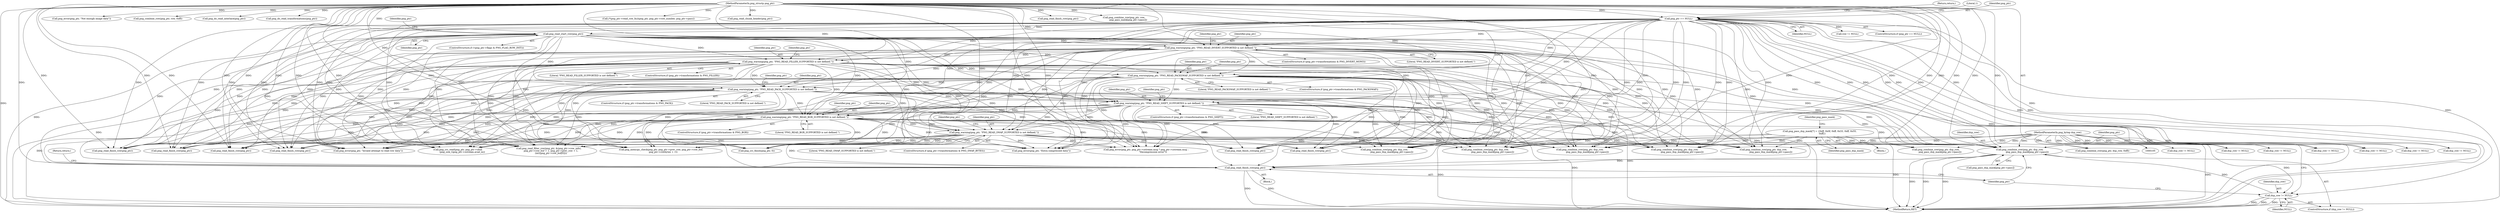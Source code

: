 digraph "0_Chrome_7f3d85b096f66870a15b37c2f40b219b2e292693_8@array" {
"1000399" [label="(Call,png_combine_row(png_ptr, dsp_row,\n                     png_pass_dsp_mask[png_ptr->pass]))"];
"1000187" [label="(Call,png_warning(png_ptr, \"PNG_READ_PACK_SUPPORTED is not defined.\"))"];
"1000178" [label="(Call,png_warning(png_ptr, \"PNG_READ_PACKSWAP_SUPPORTED is not defined.\"))"];
"1000139" [label="(Call,png_read_start_row(png_ptr))"];
"1000119" [label="(Call,png_ptr == NULL)"];
"1000106" [label="(MethodParameterIn,png_structp png_ptr)"];
"1000169" [label="(Call,png_warning(png_ptr, \"PNG_READ_FILLER_SUPPORTED is not defined.\"))"];
"1000160" [label="(Call,png_warning(png_ptr, \"PNG_READ_INVERT_SUPPORTED is not defined.\"))"];
"1000205" [label="(Call,png_warning(png_ptr, \"PNG_READ_BGR_SUPPORTED is not defined.\"))"];
"1000196" [label="(Call,png_warning(png_ptr, \"PNG_READ_SHIFT_SUPPORTED is not defined.\"))"];
"1000214" [label="(Call,png_warning(png_ptr, \"PNG_READ_SWAP_SUPPORTED is not defined.\"))"];
"1000396" [label="(Call,dsp_row != NULL)"];
"1000108" [label="(MethodParameterIn,png_bytep dsp_row)"];
"1000112" [label="(Call,png_pass_dsp_mask[7] = {0xff, 0x0f, 0xff, 0x33, 0xff, 0x55,\n       0xff})"];
"1000407" [label="(Call,png_read_finish_row(png_ptr))"];
"1000122" [label="(Return,return;)"];
"1000124" [label="(Literal,1)"];
"1000109" [label="(Block,)"];
"1000396" [label="(Call,dsp_row != NULL)"];
"1000689" [label="(Call,png_read_filter_row(png_ptr, &(png_ptr->row_info),\n      png_ptr->row_buf + 1, png_ptr->prev_row + 1,\n      (int)(png_ptr->row_buf[0])))"];
"1000216" [label="(Literal,\"PNG_READ_SWAP_SUPPORTED is not defined.\")"];
"1000401" [label="(Identifier,dsp_row)"];
"1000492" [label="(Call,png_error(png_ptr, \"Not enough image data\"))"];
"1000196" [label="(Call,png_warning(png_ptr, \"PNG_READ_SHIFT_SUPPORTED is not defined.\"))"];
"1000211" [label="(Identifier,png_ptr)"];
"1000199" [label="(ControlStructure,if (png_ptr->transformations & PNG_BGR))"];
"1000171" [label="(Literal,\"PNG_READ_FILLER_SUPPORTED is not defined.\")"];
"1000197" [label="(Identifier,png_ptr)"];
"1000806" [label="(Call,row != NULL)"];
"1000118" [label="(ControlStructure,if (png_ptr == NULL))"];
"1000809" [label="(Call,png_combine_row(png_ptr, row, 0xff))"];
"1000193" [label="(Identifier,png_ptr)"];
"1000780" [label="(Call,dsp_row != NULL)"];
"1000220" [label="(Identifier,png_ptr)"];
"1000140" [label="(Identifier,png_ptr)"];
"1000408" [label="(Identifier,png_ptr)"];
"1000208" [label="(ControlStructure,if (png_ptr->transformations & PNG_SWAP_BYTES))"];
"1000179" [label="(Identifier,png_ptr)"];
"1000160" [label="(Call,png_warning(png_ptr, \"PNG_READ_INVERT_SUPPORTED is not defined.\"))"];
"1000206" [label="(Identifier,png_ptr)"];
"1000190" [label="(ControlStructure,if (png_ptr->transformations & PNG_SHIFT))"];
"1000394" [label="(Block,)"];
"1000409" [label="(Return,return;)"];
"1000169" [label="(Call,png_warning(png_ptr, \"PNG_READ_FILLER_SUPPORTED is not defined.\"))"];
"1000120" [label="(Identifier,png_ptr)"];
"1000398" [label="(Identifier,NULL)"];
"1000777" [label="(Call,png_do_read_interlace(png_ptr))"];
"1000334" [label="(Call,dsp_row != NULL)"];
"1000397" [label="(Identifier,dsp_row)"];
"1000198" [label="(Literal,\"PNG_READ_SHIFT_SUPPORTED is not defined.\")"];
"1000116" [label="(Identifier,png_pass_mask)"];
"1000758" [label="(Call,png_do_read_transformations(png_ptr))"];
"1000181" [label="(ControlStructure,if (png_ptr->transformations & PNG_PACK))"];
"1000407" [label="(Call,png_read_finish_row(png_ptr))"];
"1000337" [label="(Call,png_combine_row(png_ptr, dsp_row,\n                     png_pass_dsp_mask[png_ptr->pass]))"];
"1000345" [label="(Call,png_read_finish_row(png_ptr))"];
"1000180" [label="(Literal,\"PNG_READ_PACKSWAP_SUPPORTED is not defined.\")"];
"1000253" [label="(Call,png_read_finish_row(png_ptr))"];
"1000189" [label="(Literal,\"PNG_READ_PACK_SUPPORTED is not defined.\")"];
"1000184" [label="(Identifier,png_ptr)"];
"1000299" [label="(Call,dsp_row != NULL)"];
"1000402" [label="(Call,png_pass_dsp_mask[png_ptr->pass])"];
"1000399" [label="(Call,png_combine_row(png_ptr, dsp_row,\n                     png_pass_dsp_mask[png_ptr->pass]))"];
"1000113" [label="(Identifier,png_pass_dsp_mask)"];
"1000187" [label="(Call,png_warning(png_ptr, \"PNG_READ_PACK_SUPPORTED is not defined.\"))"];
"1000163" [label="(ControlStructure,if (png_ptr->transformations & PNG_FILLER))"];
"1000215" [label="(Identifier,png_ptr)"];
"1000242" [label="(Call,dsp_row != NULL)"];
"1000307" [label="(Call,png_combine_row(png_ptr, dsp_row,\n                     png_pass_dsp_mask[png_ptr->pass]))"];
"1000272" [label="(Call,dsp_row != NULL)"];
"1000783" [label="(Call,png_combine_row(png_ptr, dsp_row,\n            png_pass_dsp_mask[png_ptr->pass]))"];
"1000132" [label="(ControlStructure,if (!(png_ptr->flags & PNG_FLAG_ROW_INIT)))"];
"1000170" [label="(Identifier,png_ptr)"];
"1000205" [label="(Call,png_warning(png_ptr, \"PNG_READ_BGR_SUPPORTED is not defined.\"))"];
"1000112" [label="(Call,png_pass_dsp_mask[7] = {0xff, 0x0f, 0xff, 0x33, 0xff, 0x55,\n       0xff})"];
"1000214" [label="(Call,png_warning(png_ptr, \"PNG_READ_SWAP_SUPPORTED is not defined.\"))"];
"1000161" [label="(Identifier,png_ptr)"];
"1000315" [label="(Call,png_read_finish_row(png_ptr))"];
"1000188" [label="(Identifier,png_ptr)"];
"1000361" [label="(Call,dsp_row != NULL)"];
"1000431" [label="(Call,png_error(png_ptr, \"Invalid attempt to read row data\"))"];
"1000245" [label="(Call,png_combine_row(png_ptr, dsp_row,\n                     png_pass_dsp_mask[png_ptr->pass]))"];
"1000283" [label="(Call,png_read_finish_row(png_ptr))"];
"1000534" [label="(Call,png_crc_read(png_ptr, png_ptr->zbuf,\n            (png_size_t)png_ptr->zstream.avail_in))"];
"1000166" [label="(Identifier,png_ptr)"];
"1000172" [label="(ControlStructure,if (png_ptr->transformations & PNG_PACKSWAP))"];
"1000814" [label="(Call,dsp_row != NULL)"];
"1000202" [label="(Identifier,png_ptr)"];
"1000162" [label="(Literal,\"PNG_READ_INVERT_SUPPORTED is not defined.\")"];
"1000207" [label="(Literal,\"PNG_READ_BGR_SUPPORTED is not defined.\")"];
"1000829" [label="(Call,(*(png_ptr->read_row_fn))(png_ptr, png_ptr->row_number, png_ptr->pass))"];
"1000584" [label="(Call,png_error(png_ptr, \"Extra compressed data\"))"];
"1000275" [label="(Call,png_combine_row(png_ptr, dsp_row,\n                     png_pass_dsp_mask[png_ptr->pass]))"];
"1000483" [label="(Call,png_read_chunk_header(png_ptr))"];
"1000476" [label="(Call,png_crc_finish(png_ptr, 0))"];
"1000837" [label="(MethodReturn,RET)"];
"1000178" [label="(Call,png_warning(png_ptr, \"PNG_READ_PACKSWAP_SUPPORTED is not defined.\"))"];
"1000400" [label="(Identifier,png_ptr)"];
"1000420" [label="(Call,png_read_finish_row(png_ptr))"];
"1000119" [label="(Call,png_ptr == NULL)"];
"1000602" [label="(Call,png_error(png_ptr, png_ptr->zstream.msg ? png_ptr->zstream.msg :\n                   \"Decompression error\"))"];
"1000175" [label="(Identifier,png_ptr)"];
"1000139" [label="(Call,png_read_start_row(png_ptr))"];
"1000712" [label="(Call,png_memcpy_check(png_ptr, png_ptr->prev_row, png_ptr->row_buf,\n      png_ptr->rowbytes + 1))"];
"1000821" [label="(Call,png_read_finish_row(png_ptr))"];
"1000795" [label="(Call,png_combine_row(png_ptr, row,\n            png_pass_mask[png_ptr->pass]))"];
"1000395" [label="(ControlStructure,if (dsp_row != NULL))"];
"1000817" [label="(Call,png_combine_row(png_ptr, dsp_row, 0xff))"];
"1000106" [label="(MethodParameterIn,png_structp png_ptr)"];
"1000121" [label="(Identifier,NULL)"];
"1000377" [label="(Call,png_read_finish_row(png_ptr))"];
"1000154" [label="(ControlStructure,if (png_ptr->transformations & PNG_INVERT_MONO))"];
"1000369" [label="(Call,png_combine_row(png_ptr, dsp_row,\n                     png_pass_dsp_mask[png_ptr->pass]))"];
"1000145" [label="(Identifier,png_ptr)"];
"1000108" [label="(MethodParameterIn,png_bytep dsp_row)"];
"1000399" -> "1000395"  [label="AST: "];
"1000399" -> "1000402"  [label="CFG: "];
"1000400" -> "1000399"  [label="AST: "];
"1000401" -> "1000399"  [label="AST: "];
"1000402" -> "1000399"  [label="AST: "];
"1000408" -> "1000399"  [label="CFG: "];
"1000399" -> "1000837"  [label="DDG: "];
"1000399" -> "1000837"  [label="DDG: "];
"1000399" -> "1000837"  [label="DDG: "];
"1000187" -> "1000399"  [label="DDG: "];
"1000178" -> "1000399"  [label="DDG: "];
"1000205" -> "1000399"  [label="DDG: "];
"1000139" -> "1000399"  [label="DDG: "];
"1000196" -> "1000399"  [label="DDG: "];
"1000119" -> "1000399"  [label="DDG: "];
"1000160" -> "1000399"  [label="DDG: "];
"1000214" -> "1000399"  [label="DDG: "];
"1000169" -> "1000399"  [label="DDG: "];
"1000106" -> "1000399"  [label="DDG: "];
"1000396" -> "1000399"  [label="DDG: "];
"1000108" -> "1000399"  [label="DDG: "];
"1000112" -> "1000399"  [label="DDG: "];
"1000399" -> "1000407"  [label="DDG: "];
"1000187" -> "1000181"  [label="AST: "];
"1000187" -> "1000189"  [label="CFG: "];
"1000188" -> "1000187"  [label="AST: "];
"1000189" -> "1000187"  [label="AST: "];
"1000193" -> "1000187"  [label="CFG: "];
"1000187" -> "1000837"  [label="DDG: "];
"1000178" -> "1000187"  [label="DDG: "];
"1000139" -> "1000187"  [label="DDG: "];
"1000119" -> "1000187"  [label="DDG: "];
"1000169" -> "1000187"  [label="DDG: "];
"1000160" -> "1000187"  [label="DDG: "];
"1000106" -> "1000187"  [label="DDG: "];
"1000187" -> "1000196"  [label="DDG: "];
"1000187" -> "1000205"  [label="DDG: "];
"1000187" -> "1000214"  [label="DDG: "];
"1000187" -> "1000245"  [label="DDG: "];
"1000187" -> "1000253"  [label="DDG: "];
"1000187" -> "1000275"  [label="DDG: "];
"1000187" -> "1000283"  [label="DDG: "];
"1000187" -> "1000307"  [label="DDG: "];
"1000187" -> "1000315"  [label="DDG: "];
"1000187" -> "1000337"  [label="DDG: "];
"1000187" -> "1000345"  [label="DDG: "];
"1000187" -> "1000369"  [label="DDG: "];
"1000187" -> "1000377"  [label="DDG: "];
"1000187" -> "1000407"  [label="DDG: "];
"1000187" -> "1000420"  [label="DDG: "];
"1000187" -> "1000431"  [label="DDG: "];
"1000187" -> "1000476"  [label="DDG: "];
"1000187" -> "1000534"  [label="DDG: "];
"1000187" -> "1000584"  [label="DDG: "];
"1000187" -> "1000602"  [label="DDG: "];
"1000187" -> "1000689"  [label="DDG: "];
"1000187" -> "1000712"  [label="DDG: "];
"1000178" -> "1000172"  [label="AST: "];
"1000178" -> "1000180"  [label="CFG: "];
"1000179" -> "1000178"  [label="AST: "];
"1000180" -> "1000178"  [label="AST: "];
"1000184" -> "1000178"  [label="CFG: "];
"1000178" -> "1000837"  [label="DDG: "];
"1000139" -> "1000178"  [label="DDG: "];
"1000119" -> "1000178"  [label="DDG: "];
"1000169" -> "1000178"  [label="DDG: "];
"1000160" -> "1000178"  [label="DDG: "];
"1000106" -> "1000178"  [label="DDG: "];
"1000178" -> "1000196"  [label="DDG: "];
"1000178" -> "1000205"  [label="DDG: "];
"1000178" -> "1000214"  [label="DDG: "];
"1000178" -> "1000245"  [label="DDG: "];
"1000178" -> "1000253"  [label="DDG: "];
"1000178" -> "1000275"  [label="DDG: "];
"1000178" -> "1000283"  [label="DDG: "];
"1000178" -> "1000307"  [label="DDG: "];
"1000178" -> "1000315"  [label="DDG: "];
"1000178" -> "1000337"  [label="DDG: "];
"1000178" -> "1000345"  [label="DDG: "];
"1000178" -> "1000369"  [label="DDG: "];
"1000178" -> "1000377"  [label="DDG: "];
"1000178" -> "1000407"  [label="DDG: "];
"1000178" -> "1000420"  [label="DDG: "];
"1000178" -> "1000431"  [label="DDG: "];
"1000178" -> "1000476"  [label="DDG: "];
"1000178" -> "1000534"  [label="DDG: "];
"1000178" -> "1000584"  [label="DDG: "];
"1000178" -> "1000602"  [label="DDG: "];
"1000178" -> "1000689"  [label="DDG: "];
"1000178" -> "1000712"  [label="DDG: "];
"1000139" -> "1000132"  [label="AST: "];
"1000139" -> "1000140"  [label="CFG: "];
"1000140" -> "1000139"  [label="AST: "];
"1000145" -> "1000139"  [label="CFG: "];
"1000139" -> "1000837"  [label="DDG: "];
"1000119" -> "1000139"  [label="DDG: "];
"1000106" -> "1000139"  [label="DDG: "];
"1000139" -> "1000160"  [label="DDG: "];
"1000139" -> "1000169"  [label="DDG: "];
"1000139" -> "1000196"  [label="DDG: "];
"1000139" -> "1000205"  [label="DDG: "];
"1000139" -> "1000214"  [label="DDG: "];
"1000139" -> "1000245"  [label="DDG: "];
"1000139" -> "1000253"  [label="DDG: "];
"1000139" -> "1000275"  [label="DDG: "];
"1000139" -> "1000283"  [label="DDG: "];
"1000139" -> "1000307"  [label="DDG: "];
"1000139" -> "1000315"  [label="DDG: "];
"1000139" -> "1000337"  [label="DDG: "];
"1000139" -> "1000345"  [label="DDG: "];
"1000139" -> "1000369"  [label="DDG: "];
"1000139" -> "1000377"  [label="DDG: "];
"1000139" -> "1000407"  [label="DDG: "];
"1000139" -> "1000420"  [label="DDG: "];
"1000139" -> "1000431"  [label="DDG: "];
"1000139" -> "1000476"  [label="DDG: "];
"1000139" -> "1000534"  [label="DDG: "];
"1000139" -> "1000584"  [label="DDG: "];
"1000139" -> "1000602"  [label="DDG: "];
"1000139" -> "1000689"  [label="DDG: "];
"1000139" -> "1000712"  [label="DDG: "];
"1000119" -> "1000118"  [label="AST: "];
"1000119" -> "1000121"  [label="CFG: "];
"1000120" -> "1000119"  [label="AST: "];
"1000121" -> "1000119"  [label="AST: "];
"1000122" -> "1000119"  [label="CFG: "];
"1000124" -> "1000119"  [label="CFG: "];
"1000119" -> "1000837"  [label="DDG: "];
"1000119" -> "1000837"  [label="DDG: "];
"1000119" -> "1000837"  [label="DDG: "];
"1000106" -> "1000119"  [label="DDG: "];
"1000119" -> "1000160"  [label="DDG: "];
"1000119" -> "1000169"  [label="DDG: "];
"1000119" -> "1000196"  [label="DDG: "];
"1000119" -> "1000205"  [label="DDG: "];
"1000119" -> "1000214"  [label="DDG: "];
"1000119" -> "1000242"  [label="DDG: "];
"1000119" -> "1000245"  [label="DDG: "];
"1000119" -> "1000253"  [label="DDG: "];
"1000119" -> "1000272"  [label="DDG: "];
"1000119" -> "1000275"  [label="DDG: "];
"1000119" -> "1000283"  [label="DDG: "];
"1000119" -> "1000299"  [label="DDG: "];
"1000119" -> "1000307"  [label="DDG: "];
"1000119" -> "1000315"  [label="DDG: "];
"1000119" -> "1000334"  [label="DDG: "];
"1000119" -> "1000337"  [label="DDG: "];
"1000119" -> "1000345"  [label="DDG: "];
"1000119" -> "1000361"  [label="DDG: "];
"1000119" -> "1000369"  [label="DDG: "];
"1000119" -> "1000377"  [label="DDG: "];
"1000119" -> "1000396"  [label="DDG: "];
"1000119" -> "1000407"  [label="DDG: "];
"1000119" -> "1000420"  [label="DDG: "];
"1000119" -> "1000431"  [label="DDG: "];
"1000119" -> "1000476"  [label="DDG: "];
"1000119" -> "1000534"  [label="DDG: "];
"1000119" -> "1000584"  [label="DDG: "];
"1000119" -> "1000602"  [label="DDG: "];
"1000119" -> "1000689"  [label="DDG: "];
"1000119" -> "1000712"  [label="DDG: "];
"1000119" -> "1000780"  [label="DDG: "];
"1000119" -> "1000806"  [label="DDG: "];
"1000106" -> "1000105"  [label="AST: "];
"1000106" -> "1000837"  [label="DDG: "];
"1000106" -> "1000160"  [label="DDG: "];
"1000106" -> "1000169"  [label="DDG: "];
"1000106" -> "1000196"  [label="DDG: "];
"1000106" -> "1000205"  [label="DDG: "];
"1000106" -> "1000214"  [label="DDG: "];
"1000106" -> "1000245"  [label="DDG: "];
"1000106" -> "1000253"  [label="DDG: "];
"1000106" -> "1000275"  [label="DDG: "];
"1000106" -> "1000283"  [label="DDG: "];
"1000106" -> "1000307"  [label="DDG: "];
"1000106" -> "1000315"  [label="DDG: "];
"1000106" -> "1000337"  [label="DDG: "];
"1000106" -> "1000345"  [label="DDG: "];
"1000106" -> "1000369"  [label="DDG: "];
"1000106" -> "1000377"  [label="DDG: "];
"1000106" -> "1000407"  [label="DDG: "];
"1000106" -> "1000420"  [label="DDG: "];
"1000106" -> "1000431"  [label="DDG: "];
"1000106" -> "1000476"  [label="DDG: "];
"1000106" -> "1000483"  [label="DDG: "];
"1000106" -> "1000492"  [label="DDG: "];
"1000106" -> "1000534"  [label="DDG: "];
"1000106" -> "1000584"  [label="DDG: "];
"1000106" -> "1000602"  [label="DDG: "];
"1000106" -> "1000689"  [label="DDG: "];
"1000106" -> "1000712"  [label="DDG: "];
"1000106" -> "1000758"  [label="DDG: "];
"1000106" -> "1000777"  [label="DDG: "];
"1000106" -> "1000783"  [label="DDG: "];
"1000106" -> "1000795"  [label="DDG: "];
"1000106" -> "1000809"  [label="DDG: "];
"1000106" -> "1000817"  [label="DDG: "];
"1000106" -> "1000821"  [label="DDG: "];
"1000106" -> "1000829"  [label="DDG: "];
"1000169" -> "1000163"  [label="AST: "];
"1000169" -> "1000171"  [label="CFG: "];
"1000170" -> "1000169"  [label="AST: "];
"1000171" -> "1000169"  [label="AST: "];
"1000175" -> "1000169"  [label="CFG: "];
"1000169" -> "1000837"  [label="DDG: "];
"1000160" -> "1000169"  [label="DDG: "];
"1000169" -> "1000196"  [label="DDG: "];
"1000169" -> "1000205"  [label="DDG: "];
"1000169" -> "1000214"  [label="DDG: "];
"1000169" -> "1000245"  [label="DDG: "];
"1000169" -> "1000253"  [label="DDG: "];
"1000169" -> "1000275"  [label="DDG: "];
"1000169" -> "1000283"  [label="DDG: "];
"1000169" -> "1000307"  [label="DDG: "];
"1000169" -> "1000315"  [label="DDG: "];
"1000169" -> "1000337"  [label="DDG: "];
"1000169" -> "1000345"  [label="DDG: "];
"1000169" -> "1000369"  [label="DDG: "];
"1000169" -> "1000377"  [label="DDG: "];
"1000169" -> "1000407"  [label="DDG: "];
"1000169" -> "1000420"  [label="DDG: "];
"1000169" -> "1000431"  [label="DDG: "];
"1000169" -> "1000476"  [label="DDG: "];
"1000169" -> "1000534"  [label="DDG: "];
"1000169" -> "1000584"  [label="DDG: "];
"1000169" -> "1000602"  [label="DDG: "];
"1000169" -> "1000689"  [label="DDG: "];
"1000169" -> "1000712"  [label="DDG: "];
"1000160" -> "1000154"  [label="AST: "];
"1000160" -> "1000162"  [label="CFG: "];
"1000161" -> "1000160"  [label="AST: "];
"1000162" -> "1000160"  [label="AST: "];
"1000166" -> "1000160"  [label="CFG: "];
"1000160" -> "1000837"  [label="DDG: "];
"1000160" -> "1000196"  [label="DDG: "];
"1000160" -> "1000205"  [label="DDG: "];
"1000160" -> "1000214"  [label="DDG: "];
"1000160" -> "1000245"  [label="DDG: "];
"1000160" -> "1000253"  [label="DDG: "];
"1000160" -> "1000275"  [label="DDG: "];
"1000160" -> "1000283"  [label="DDG: "];
"1000160" -> "1000307"  [label="DDG: "];
"1000160" -> "1000315"  [label="DDG: "];
"1000160" -> "1000337"  [label="DDG: "];
"1000160" -> "1000345"  [label="DDG: "];
"1000160" -> "1000369"  [label="DDG: "];
"1000160" -> "1000377"  [label="DDG: "];
"1000160" -> "1000407"  [label="DDG: "];
"1000160" -> "1000420"  [label="DDG: "];
"1000160" -> "1000431"  [label="DDG: "];
"1000160" -> "1000476"  [label="DDG: "];
"1000160" -> "1000534"  [label="DDG: "];
"1000160" -> "1000584"  [label="DDG: "];
"1000160" -> "1000602"  [label="DDG: "];
"1000160" -> "1000689"  [label="DDG: "];
"1000160" -> "1000712"  [label="DDG: "];
"1000205" -> "1000199"  [label="AST: "];
"1000205" -> "1000207"  [label="CFG: "];
"1000206" -> "1000205"  [label="AST: "];
"1000207" -> "1000205"  [label="AST: "];
"1000211" -> "1000205"  [label="CFG: "];
"1000205" -> "1000837"  [label="DDG: "];
"1000196" -> "1000205"  [label="DDG: "];
"1000205" -> "1000214"  [label="DDG: "];
"1000205" -> "1000245"  [label="DDG: "];
"1000205" -> "1000253"  [label="DDG: "];
"1000205" -> "1000275"  [label="DDG: "];
"1000205" -> "1000283"  [label="DDG: "];
"1000205" -> "1000307"  [label="DDG: "];
"1000205" -> "1000315"  [label="DDG: "];
"1000205" -> "1000337"  [label="DDG: "];
"1000205" -> "1000345"  [label="DDG: "];
"1000205" -> "1000369"  [label="DDG: "];
"1000205" -> "1000377"  [label="DDG: "];
"1000205" -> "1000407"  [label="DDG: "];
"1000205" -> "1000420"  [label="DDG: "];
"1000205" -> "1000431"  [label="DDG: "];
"1000205" -> "1000476"  [label="DDG: "];
"1000205" -> "1000534"  [label="DDG: "];
"1000205" -> "1000584"  [label="DDG: "];
"1000205" -> "1000602"  [label="DDG: "];
"1000205" -> "1000689"  [label="DDG: "];
"1000205" -> "1000712"  [label="DDG: "];
"1000196" -> "1000190"  [label="AST: "];
"1000196" -> "1000198"  [label="CFG: "];
"1000197" -> "1000196"  [label="AST: "];
"1000198" -> "1000196"  [label="AST: "];
"1000202" -> "1000196"  [label="CFG: "];
"1000196" -> "1000837"  [label="DDG: "];
"1000196" -> "1000214"  [label="DDG: "];
"1000196" -> "1000245"  [label="DDG: "];
"1000196" -> "1000253"  [label="DDG: "];
"1000196" -> "1000275"  [label="DDG: "];
"1000196" -> "1000283"  [label="DDG: "];
"1000196" -> "1000307"  [label="DDG: "];
"1000196" -> "1000315"  [label="DDG: "];
"1000196" -> "1000337"  [label="DDG: "];
"1000196" -> "1000345"  [label="DDG: "];
"1000196" -> "1000369"  [label="DDG: "];
"1000196" -> "1000377"  [label="DDG: "];
"1000196" -> "1000407"  [label="DDG: "];
"1000196" -> "1000420"  [label="DDG: "];
"1000196" -> "1000431"  [label="DDG: "];
"1000196" -> "1000476"  [label="DDG: "];
"1000196" -> "1000534"  [label="DDG: "];
"1000196" -> "1000584"  [label="DDG: "];
"1000196" -> "1000602"  [label="DDG: "];
"1000196" -> "1000689"  [label="DDG: "];
"1000196" -> "1000712"  [label="DDG: "];
"1000214" -> "1000208"  [label="AST: "];
"1000214" -> "1000216"  [label="CFG: "];
"1000215" -> "1000214"  [label="AST: "];
"1000216" -> "1000214"  [label="AST: "];
"1000220" -> "1000214"  [label="CFG: "];
"1000214" -> "1000837"  [label="DDG: "];
"1000214" -> "1000245"  [label="DDG: "];
"1000214" -> "1000253"  [label="DDG: "];
"1000214" -> "1000275"  [label="DDG: "];
"1000214" -> "1000283"  [label="DDG: "];
"1000214" -> "1000307"  [label="DDG: "];
"1000214" -> "1000315"  [label="DDG: "];
"1000214" -> "1000337"  [label="DDG: "];
"1000214" -> "1000345"  [label="DDG: "];
"1000214" -> "1000369"  [label="DDG: "];
"1000214" -> "1000377"  [label="DDG: "];
"1000214" -> "1000407"  [label="DDG: "];
"1000214" -> "1000420"  [label="DDG: "];
"1000214" -> "1000431"  [label="DDG: "];
"1000214" -> "1000476"  [label="DDG: "];
"1000214" -> "1000534"  [label="DDG: "];
"1000214" -> "1000584"  [label="DDG: "];
"1000214" -> "1000602"  [label="DDG: "];
"1000214" -> "1000689"  [label="DDG: "];
"1000214" -> "1000712"  [label="DDG: "];
"1000396" -> "1000395"  [label="AST: "];
"1000396" -> "1000398"  [label="CFG: "];
"1000397" -> "1000396"  [label="AST: "];
"1000398" -> "1000396"  [label="AST: "];
"1000400" -> "1000396"  [label="CFG: "];
"1000408" -> "1000396"  [label="CFG: "];
"1000396" -> "1000837"  [label="DDG: "];
"1000396" -> "1000837"  [label="DDG: "];
"1000396" -> "1000837"  [label="DDG: "];
"1000108" -> "1000396"  [label="DDG: "];
"1000108" -> "1000105"  [label="AST: "];
"1000108" -> "1000837"  [label="DDG: "];
"1000108" -> "1000242"  [label="DDG: "];
"1000108" -> "1000245"  [label="DDG: "];
"1000108" -> "1000272"  [label="DDG: "];
"1000108" -> "1000275"  [label="DDG: "];
"1000108" -> "1000299"  [label="DDG: "];
"1000108" -> "1000307"  [label="DDG: "];
"1000108" -> "1000334"  [label="DDG: "];
"1000108" -> "1000337"  [label="DDG: "];
"1000108" -> "1000361"  [label="DDG: "];
"1000108" -> "1000369"  [label="DDG: "];
"1000108" -> "1000780"  [label="DDG: "];
"1000108" -> "1000783"  [label="DDG: "];
"1000108" -> "1000814"  [label="DDG: "];
"1000108" -> "1000817"  [label="DDG: "];
"1000112" -> "1000109"  [label="AST: "];
"1000112" -> "1000113"  [label="CFG: "];
"1000113" -> "1000112"  [label="AST: "];
"1000116" -> "1000112"  [label="CFG: "];
"1000112" -> "1000837"  [label="DDG: "];
"1000112" -> "1000245"  [label="DDG: "];
"1000112" -> "1000275"  [label="DDG: "];
"1000112" -> "1000307"  [label="DDG: "];
"1000112" -> "1000337"  [label="DDG: "];
"1000112" -> "1000369"  [label="DDG: "];
"1000112" -> "1000783"  [label="DDG: "];
"1000407" -> "1000394"  [label="AST: "];
"1000407" -> "1000408"  [label="CFG: "];
"1000408" -> "1000407"  [label="AST: "];
"1000409" -> "1000407"  [label="CFG: "];
"1000407" -> "1000837"  [label="DDG: "];
"1000407" -> "1000837"  [label="DDG: "];
}
